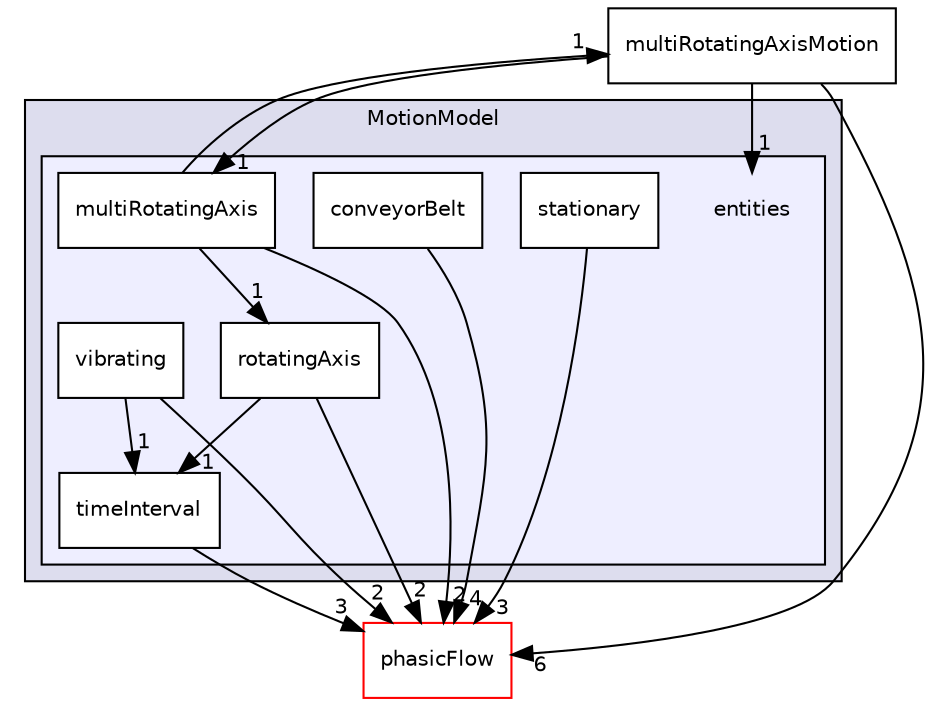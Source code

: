 digraph "src/MotionModel/entities" {
  compound=true
  node [ fontsize="10", fontname="Helvetica"];
  edge [ labelfontsize="10", labelfontname="Helvetica"];
  subgraph clusterdir_47ec108d6cccce3c0382fd3240a6cec7 {
    graph [ bgcolor="#ddddee", pencolor="black", label="MotionModel" fontname="Helvetica", fontsize="10", URL="dir_47ec108d6cccce3c0382fd3240a6cec7.html"]
  subgraph clusterdir_dfffb364e858dce2ad53d04d398ac8d4 {
    graph [ bgcolor="#eeeeff", pencolor="black", label="" URL="dir_dfffb364e858dce2ad53d04d398ac8d4.html"];
    dir_dfffb364e858dce2ad53d04d398ac8d4 [shape=plaintext label="entities"];
    dir_8c3cf0f476c502ed863507bd578484da [shape=box label="conveyorBelt" color="black" fillcolor="white" style="filled" URL="dir_8c3cf0f476c502ed863507bd578484da.html"];
    dir_7944000ec3aee9d6b5bc9e95e5603559 [shape=box label="multiRotatingAxis" color="black" fillcolor="white" style="filled" URL="dir_7944000ec3aee9d6b5bc9e95e5603559.html"];
    dir_fda176289ce41868031c9232b51f0444 [shape=box label="rotatingAxis" color="black" fillcolor="white" style="filled" URL="dir_fda176289ce41868031c9232b51f0444.html"];
    dir_e089b524a80cdfbd9a200a8147c4308a [shape=box label="stationary" color="black" fillcolor="white" style="filled" URL="dir_e089b524a80cdfbd9a200a8147c4308a.html"];
    dir_25b55a3febb5145dc2832cb286ad31c1 [shape=box label="timeInterval" color="black" fillcolor="white" style="filled" URL="dir_25b55a3febb5145dc2832cb286ad31c1.html"];
    dir_ce79a630321861b087ba326c0e4a9313 [shape=box label="vibrating" color="black" fillcolor="white" style="filled" URL="dir_ce79a630321861b087ba326c0e4a9313.html"];
  }
  }
  dir_cd7a5046d028e114fc17b2ebc2bd02d2 [shape=box label="phasicFlow" fillcolor="white" style="filled" color="red" URL="dir_cd7a5046d028e114fc17b2ebc2bd02d2.html"];
  dir_8e8c2a5f4ee72bf74c7e222eb5b66550 [shape=box label="multiRotatingAxisMotion" URL="dir_8e8c2a5f4ee72bf74c7e222eb5b66550.html"];
  dir_7944000ec3aee9d6b5bc9e95e5603559->dir_cd7a5046d028e114fc17b2ebc2bd02d2 [headlabel="2", labeldistance=1.5 headhref="dir_000053_000031.html"];
  dir_7944000ec3aee9d6b5bc9e95e5603559->dir_fda176289ce41868031c9232b51f0444 [headlabel="1", labeldistance=1.5 headhref="dir_000053_000054.html"];
  dir_7944000ec3aee9d6b5bc9e95e5603559->dir_8e8c2a5f4ee72bf74c7e222eb5b66550 [headlabel="1", labeldistance=1.5 headhref="dir_000053_000059.html"];
  dir_ce79a630321861b087ba326c0e4a9313->dir_cd7a5046d028e114fc17b2ebc2bd02d2 [headlabel="2", labeldistance=1.5 headhref="dir_000057_000031.html"];
  dir_ce79a630321861b087ba326c0e4a9313->dir_25b55a3febb5145dc2832cb286ad31c1 [headlabel="1", labeldistance=1.5 headhref="dir_000057_000056.html"];
  dir_25b55a3febb5145dc2832cb286ad31c1->dir_cd7a5046d028e114fc17b2ebc2bd02d2 [headlabel="3", labeldistance=1.5 headhref="dir_000056_000031.html"];
  dir_8c3cf0f476c502ed863507bd578484da->dir_cd7a5046d028e114fc17b2ebc2bd02d2 [headlabel="4", labeldistance=1.5 headhref="dir_000052_000031.html"];
  dir_e089b524a80cdfbd9a200a8147c4308a->dir_cd7a5046d028e114fc17b2ebc2bd02d2 [headlabel="3", labeldistance=1.5 headhref="dir_000055_000031.html"];
  dir_fda176289ce41868031c9232b51f0444->dir_cd7a5046d028e114fc17b2ebc2bd02d2 [headlabel="2", labeldistance=1.5 headhref="dir_000054_000031.html"];
  dir_fda176289ce41868031c9232b51f0444->dir_25b55a3febb5145dc2832cb286ad31c1 [headlabel="1", labeldistance=1.5 headhref="dir_000054_000056.html"];
  dir_8e8c2a5f4ee72bf74c7e222eb5b66550->dir_dfffb364e858dce2ad53d04d398ac8d4 [headlabel="1", labeldistance=1.5 headhref="dir_000059_000051.html"];
  dir_8e8c2a5f4ee72bf74c7e222eb5b66550->dir_7944000ec3aee9d6b5bc9e95e5603559 [headlabel="1", labeldistance=1.5 headhref="dir_000059_000053.html"];
  dir_8e8c2a5f4ee72bf74c7e222eb5b66550->dir_cd7a5046d028e114fc17b2ebc2bd02d2 [headlabel="6", labeldistance=1.5 headhref="dir_000059_000031.html"];
}
